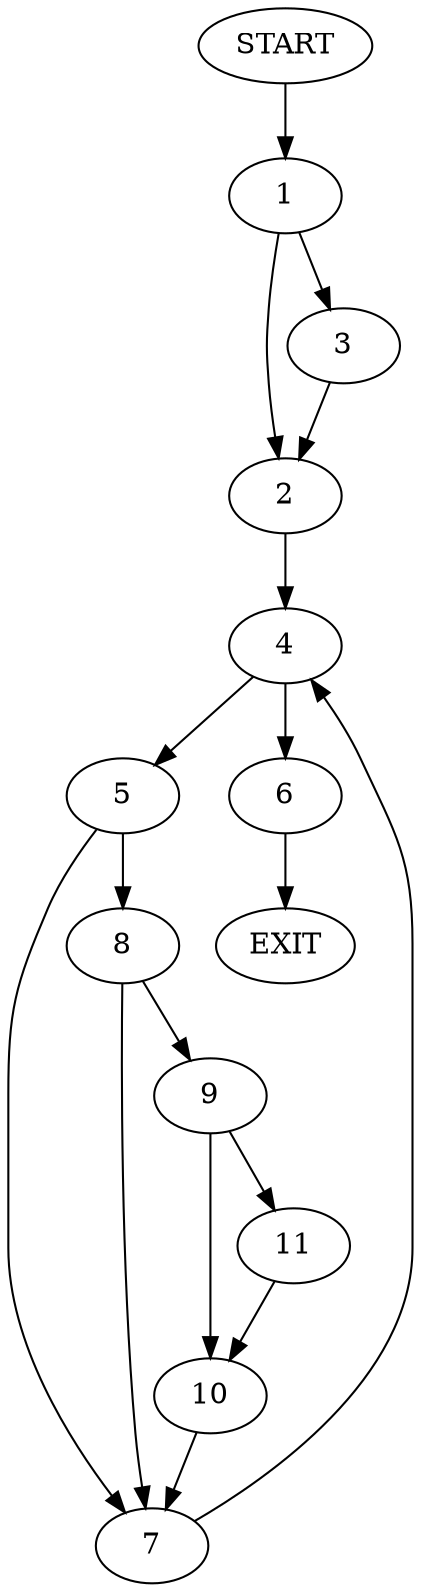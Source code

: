 digraph {
0 [label="START"]
12 [label="EXIT"]
0 -> 1
1 -> 2
1 -> 3
3 -> 2
2 -> 4
4 -> 5
4 -> 6
5 -> 7
5 -> 8
6 -> 12
7 -> 4
8 -> 7
8 -> 9
9 -> 10
9 -> 11
11 -> 10
10 -> 7
}
